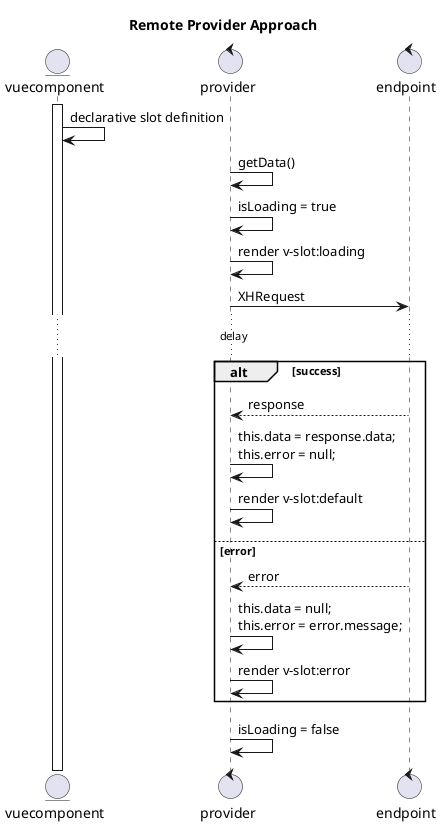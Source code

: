 @startuml
!pragma teoz true
skinparam nodesep 50

title Remote Provider Approach
entity vuecomponent
control provider
control endpoint

activate vuecomponent
vuecomponent -> vuecomponent: declarative slot definition
provider -> provider: getData()
provider -> provider: isLoading = true
provider -> provider: render v-slot:loading
provider -> endpoint: XHRequest
... delay ...

alt success
endpoint --> provider: response
provider -> provider : this.data = response.data;\nthis.error = null;
provider -> provider: render v-slot:default

else error
endpoint --> provider: error
provider -> provider: this.data = null;\nthis.error = error.message;
provider -> provider: render v-slot:error
end

provider -> provider: isLoading = false
@enduml